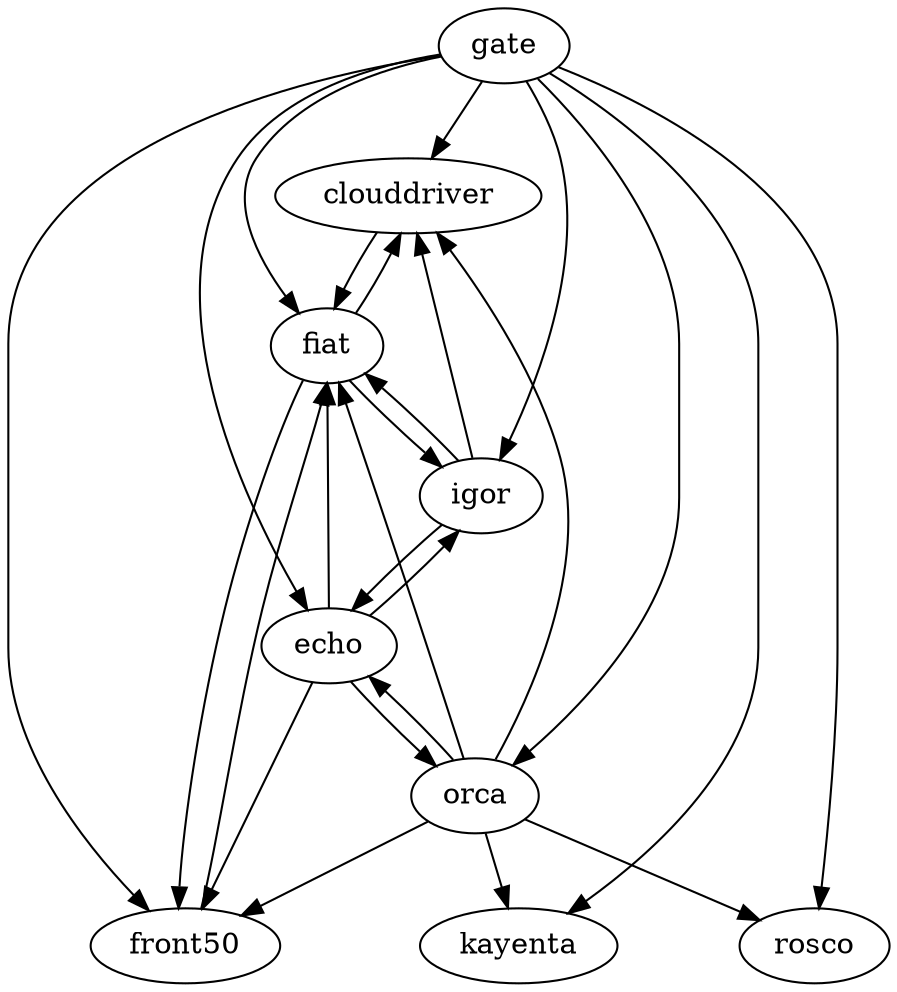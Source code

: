 strict digraph G {
  clouddriver [ label="clouddriver" ];
  echo [ label="echo" ];
  fiat [ label="fiat" ];
  front50 [ label="front50" ];
  gate [ label="gate" ];
  igor [ label="igor" ];
  kayenta [ label="kayenta" ];
  orca [ label="orca" ];
  rosco [ label="rosco" ];
  front50 -> fiat;
  echo -> front50;
  echo -> orca;
  echo -> fiat;
  echo -> igor;
  orca -> front50;
  orca -> echo;
  orca -> fiat;
  orca -> rosco;
  orca -> clouddriver;
  orca -> kayenta;
  fiat -> front50;
  fiat -> igor;
  fiat -> clouddriver;
  gate -> front50;
  gate -> echo;
  gate -> orca;
  gate -> fiat;
  gate -> rosco;
  gate -> igor;
  gate -> clouddriver;
  gate -> kayenta;
  igor -> echo;
  igor -> fiat;
  igor -> clouddriver;
  clouddriver -> fiat;
}
